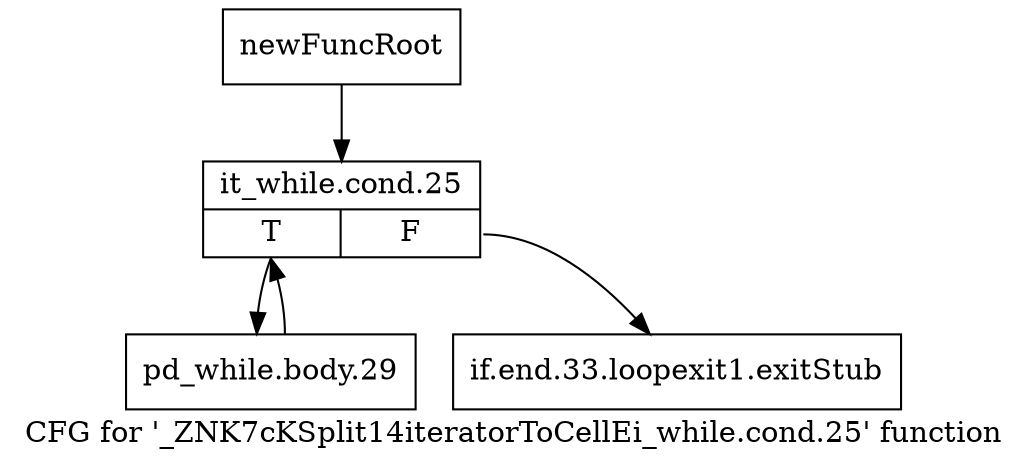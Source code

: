 digraph "CFG for '_ZNK7cKSplit14iteratorToCellEi_while.cond.25' function" {
	label="CFG for '_ZNK7cKSplit14iteratorToCellEi_while.cond.25' function";

	Node0x21edcc0 [shape=record,label="{newFuncRoot}"];
	Node0x21edcc0 -> Node0x21edd60;
	Node0x21edd10 [shape=record,label="{if.end.33.loopexit1.exitStub}"];
	Node0x21edd60 [shape=record,label="{it_while.cond.25|{<s0>T|<s1>F}}"];
	Node0x21edd60:s0 -> Node0x21eddb0;
	Node0x21edd60:s1 -> Node0x21edd10;
	Node0x21eddb0 [shape=record,label="{pd_while.body.29}"];
	Node0x21eddb0 -> Node0x21edd60;
}
